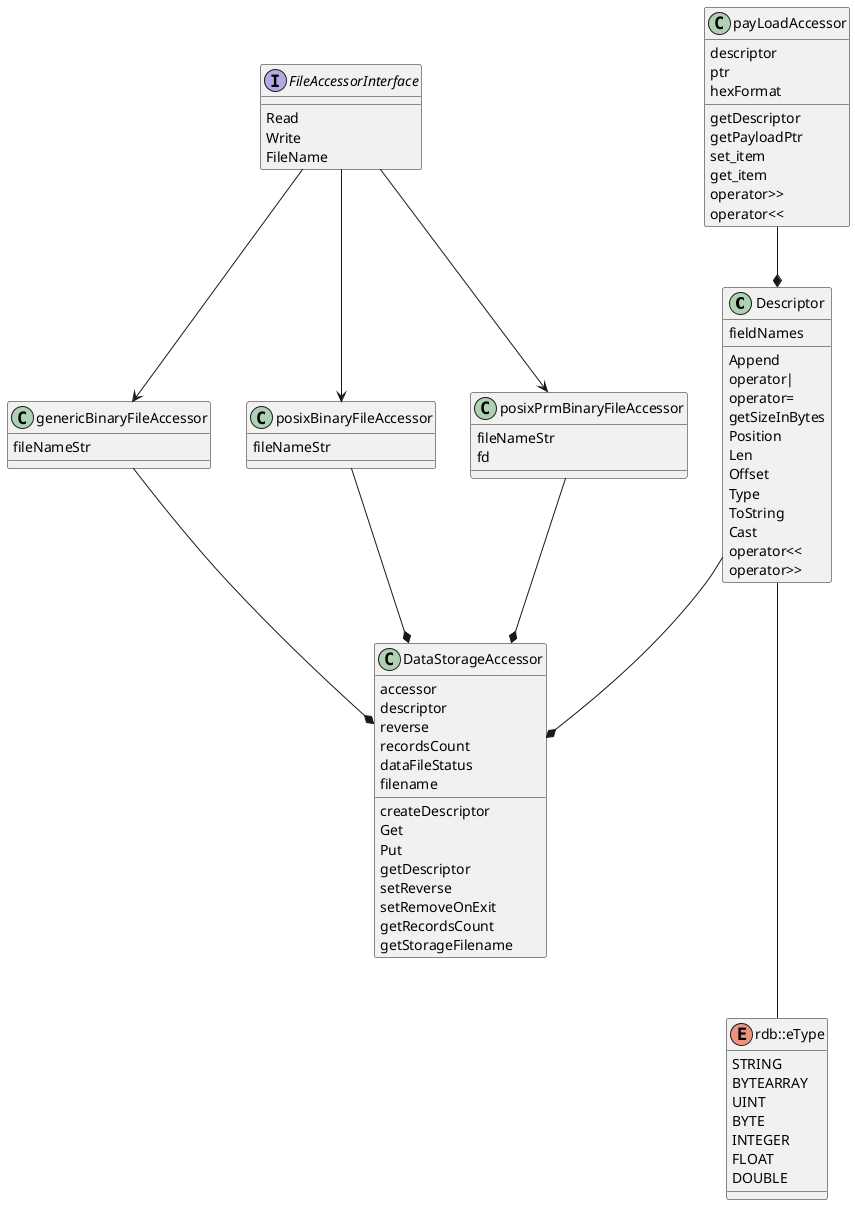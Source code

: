 @startuml

class Descriptor {
    {field} fieldNames

    {method} Append
    {method} operator|
    {method} operator=
    {method} getSizeInBytes
    {method} Position
    {method} Len
    {method} Offset
    {method} Type
    {method} ToString
    {method} Cast
    {method} operator<<
    {method} operator>>
}

class genericBinaryFileAccessor {
    {field} fileNameStr
}


class posixBinaryFileAccessor {
    {field} fileNameStr
}

class posixPrmBinaryFileAccessor {
    {field} fileNameStr
    {field} fd
}


interface FileAccessorInterface {
    {method} Read
    {method} Write
    {method} FileName
}

class payLoadAccessor {
    {field} descriptor
    {field} ptr
    {field} hexFormat

    {method} getDescriptor
    {method} getPayloadPtr
    {method} set_item
    {method} get_item
    {method} operator>>
    {method} operator<<
}

class DataStorageAccessor {
    {field} accessor
    {field} descriptor
    {field} reverse
    {field} recordsCount
    {field} dataFileStatus
    {field} filename

    {method} createDescriptor
    {method} Get
    {method} Put
    {method} getDescriptor
    {method} setReverse
    {method} setRemoveOnExit
    {method} getRecordsCount
    {method} getStorageFilename
}

enum rdb::eType {
    STRING
    BYTEARRAY
    UINT
    BYTE
    INTEGER
    FLOAT
    DOUBLE
}

FileAccessorInterface --> genericBinaryFileAccessor
FileAccessorInterface --> posixBinaryFileAccessor
FileAccessorInterface --> posixPrmBinaryFileAccessor

genericBinaryFileAccessor --* DataStorageAccessor
posixBinaryFileAccessor --* DataStorageAccessor
posixPrmBinaryFileAccessor --* DataStorageAccessor

Descriptor --* DataStorageAccessor

Descriptor --- rdb::eType

payLoadAccessor --* Descriptor

@enduml